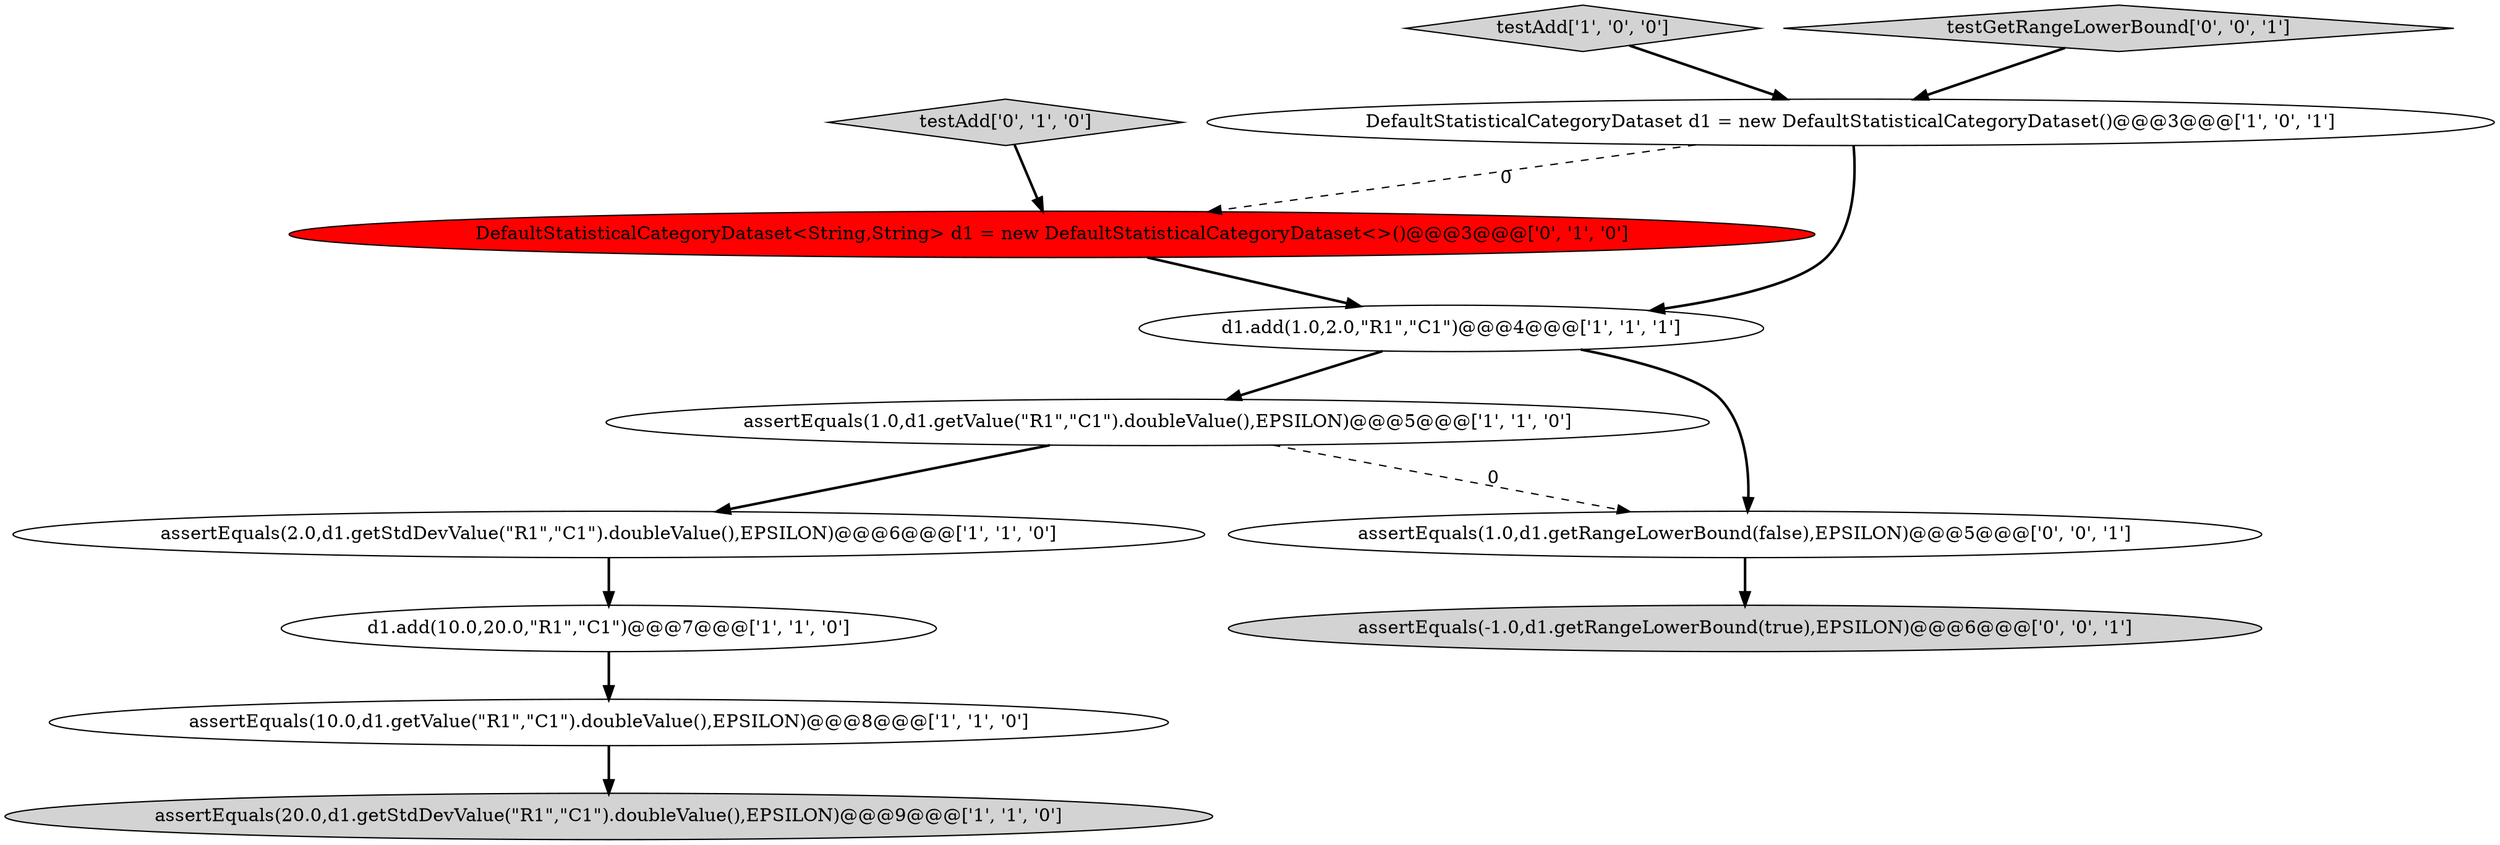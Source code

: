 digraph {
5 [style = filled, label = "DefaultStatisticalCategoryDataset d1 = new DefaultStatisticalCategoryDataset()@@@3@@@['1', '0', '1']", fillcolor = white, shape = ellipse image = "AAA0AAABBB1BBB"];
3 [style = filled, label = "testAdd['1', '0', '0']", fillcolor = lightgray, shape = diamond image = "AAA0AAABBB1BBB"];
11 [style = filled, label = "assertEquals(-1.0,d1.getRangeLowerBound(true),EPSILON)@@@6@@@['0', '0', '1']", fillcolor = lightgray, shape = ellipse image = "AAA0AAABBB3BBB"];
0 [style = filled, label = "assertEquals(20.0,d1.getStdDevValue(\"R1\",\"C1\").doubleValue(),EPSILON)@@@9@@@['1', '1', '0']", fillcolor = lightgray, shape = ellipse image = "AAA0AAABBB1BBB"];
9 [style = filled, label = "DefaultStatisticalCategoryDataset<String,String> d1 = new DefaultStatisticalCategoryDataset<>()@@@3@@@['0', '1', '0']", fillcolor = red, shape = ellipse image = "AAA1AAABBB2BBB"];
10 [style = filled, label = "testGetRangeLowerBound['0', '0', '1']", fillcolor = lightgray, shape = diamond image = "AAA0AAABBB3BBB"];
6 [style = filled, label = "assertEquals(1.0,d1.getValue(\"R1\",\"C1\").doubleValue(),EPSILON)@@@5@@@['1', '1', '0']", fillcolor = white, shape = ellipse image = "AAA0AAABBB1BBB"];
8 [style = filled, label = "testAdd['0', '1', '0']", fillcolor = lightgray, shape = diamond image = "AAA0AAABBB2BBB"];
1 [style = filled, label = "assertEquals(2.0,d1.getStdDevValue(\"R1\",\"C1\").doubleValue(),EPSILON)@@@6@@@['1', '1', '0']", fillcolor = white, shape = ellipse image = "AAA0AAABBB1BBB"];
2 [style = filled, label = "d1.add(1.0,2.0,\"R1\",\"C1\")@@@4@@@['1', '1', '1']", fillcolor = white, shape = ellipse image = "AAA0AAABBB1BBB"];
7 [style = filled, label = "assertEquals(10.0,d1.getValue(\"R1\",\"C1\").doubleValue(),EPSILON)@@@8@@@['1', '1', '0']", fillcolor = white, shape = ellipse image = "AAA0AAABBB1BBB"];
12 [style = filled, label = "assertEquals(1.0,d1.getRangeLowerBound(false),EPSILON)@@@5@@@['0', '0', '1']", fillcolor = white, shape = ellipse image = "AAA0AAABBB3BBB"];
4 [style = filled, label = "d1.add(10.0,20.0,\"R1\",\"C1\")@@@7@@@['1', '1', '0']", fillcolor = white, shape = ellipse image = "AAA0AAABBB1BBB"];
6->1 [style = bold, label=""];
5->9 [style = dashed, label="0"];
1->4 [style = bold, label=""];
5->2 [style = bold, label=""];
7->0 [style = bold, label=""];
3->5 [style = bold, label=""];
10->5 [style = bold, label=""];
9->2 [style = bold, label=""];
6->12 [style = dashed, label="0"];
2->6 [style = bold, label=""];
4->7 [style = bold, label=""];
2->12 [style = bold, label=""];
8->9 [style = bold, label=""];
12->11 [style = bold, label=""];
}
